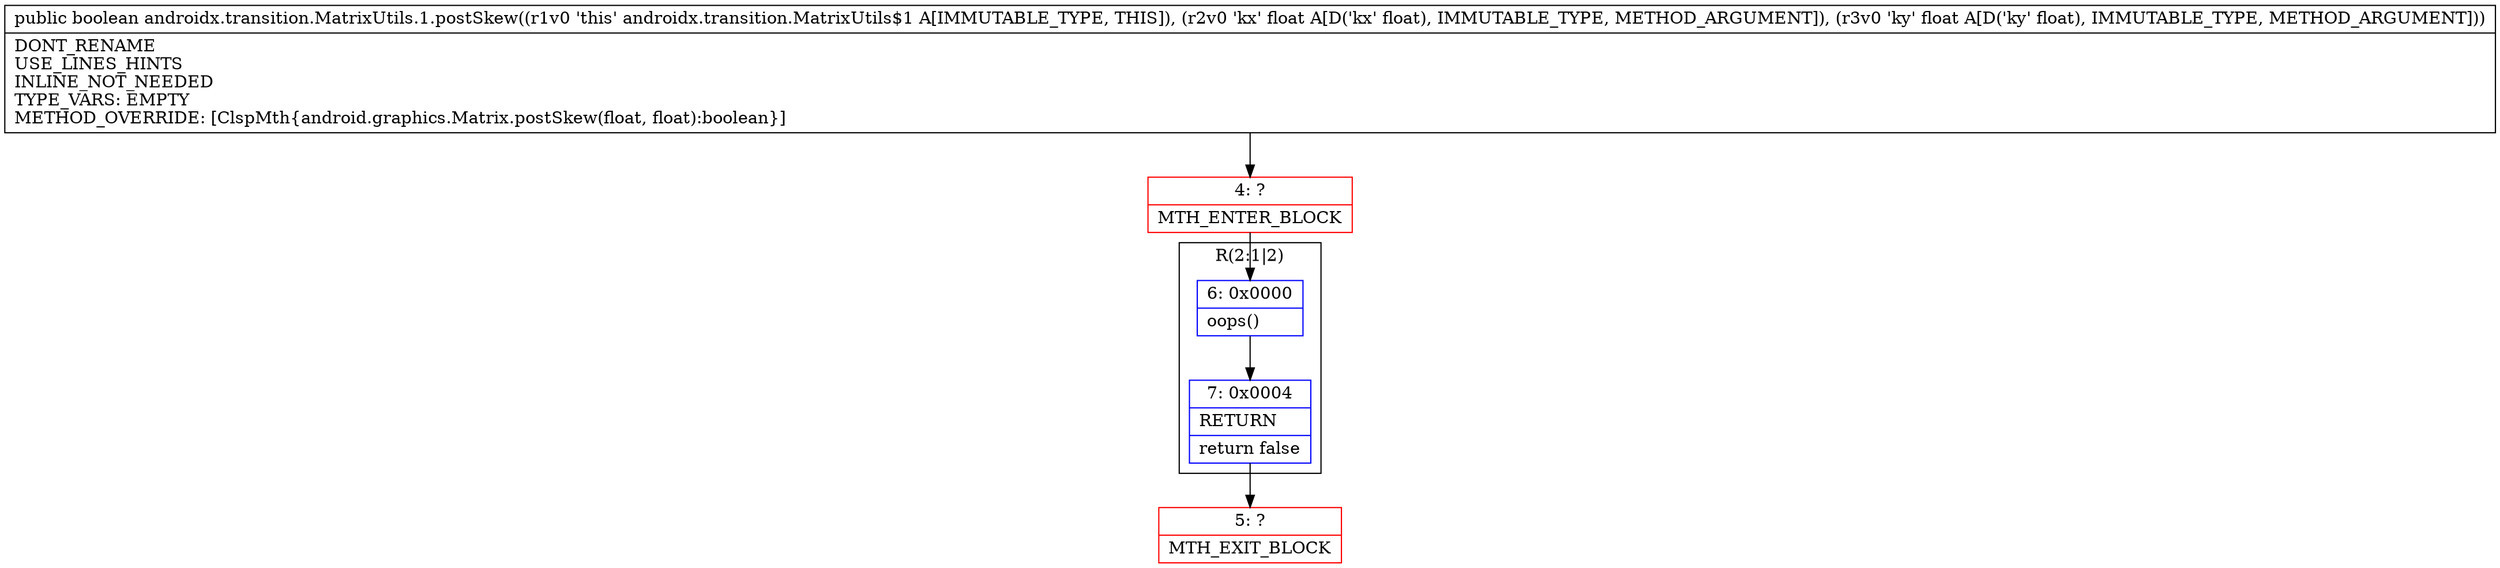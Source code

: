 digraph "CFG forandroidx.transition.MatrixUtils.1.postSkew(FF)Z" {
subgraph cluster_Region_912053340 {
label = "R(2:1|2)";
node [shape=record,color=blue];
Node_6 [shape=record,label="{6\:\ 0x0000|oops()\l}"];
Node_7 [shape=record,label="{7\:\ 0x0004|RETURN\l|return false\l}"];
}
Node_4 [shape=record,color=red,label="{4\:\ ?|MTH_ENTER_BLOCK\l}"];
Node_5 [shape=record,color=red,label="{5\:\ ?|MTH_EXIT_BLOCK\l}"];
MethodNode[shape=record,label="{public boolean androidx.transition.MatrixUtils.1.postSkew((r1v0 'this' androidx.transition.MatrixUtils$1 A[IMMUTABLE_TYPE, THIS]), (r2v0 'kx' float A[D('kx' float), IMMUTABLE_TYPE, METHOD_ARGUMENT]), (r3v0 'ky' float A[D('ky' float), IMMUTABLE_TYPE, METHOD_ARGUMENT]))  | DONT_RENAME\lUSE_LINES_HINTS\lINLINE_NOT_NEEDED\lTYPE_VARS: EMPTY\lMETHOD_OVERRIDE: [ClspMth\{android.graphics.Matrix.postSkew(float, float):boolean\}]\l}"];
MethodNode -> Node_4;Node_6 -> Node_7;
Node_7 -> Node_5;
Node_4 -> Node_6;
}

